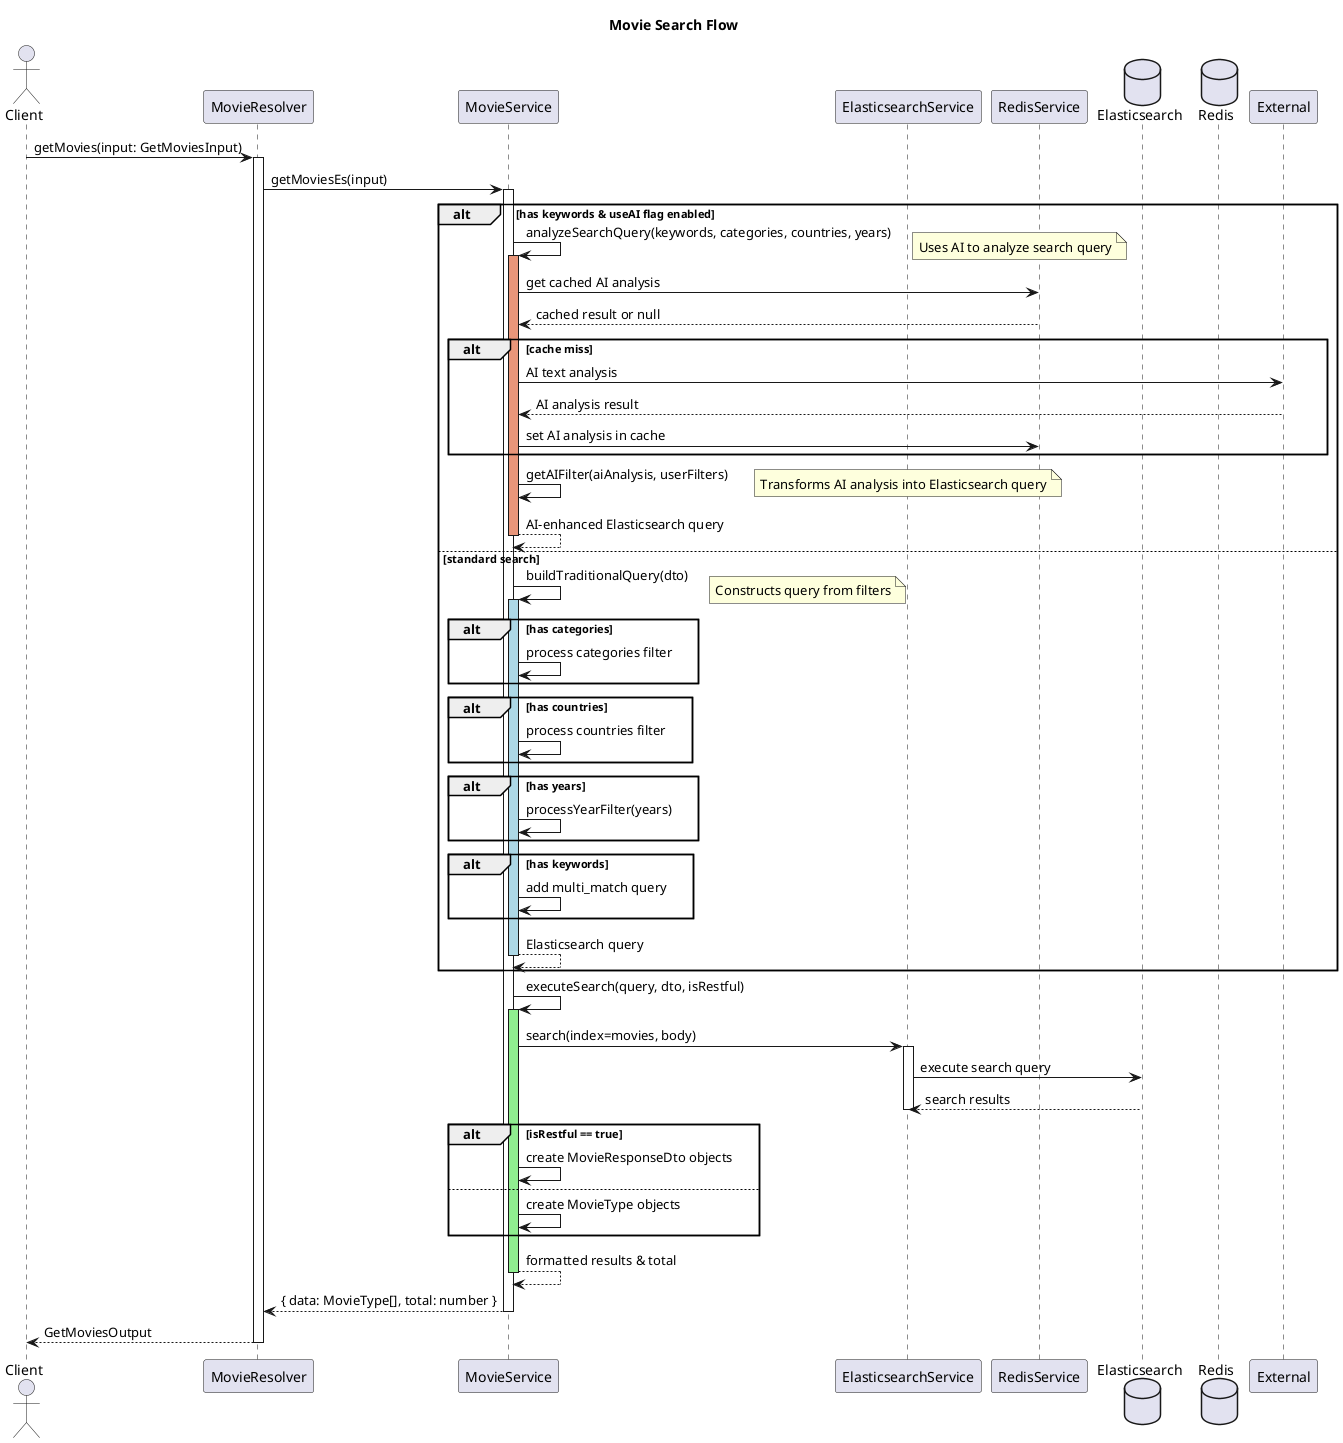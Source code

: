 @startuml Movie Search Flow

actor Client
participant MovieResolver
participant MovieService
participant ElasticsearchService
participant RedisService
database Elasticsearch
database Redis

title Movie Search Flow

Client -> MovieResolver: getMovies(input: GetMoviesInput)
activate MovieResolver

MovieResolver -> MovieService: getMoviesEs(input)
activate MovieService

alt has keywords & useAI flag enabled
    MovieService -> MovieService: analyzeSearchQuery(keywords, categories, countries, years)
    activate MovieService #DarkSalmon
    note right: Uses AI to analyze search query
    MovieService -> RedisService: get cached AI analysis
    RedisService --> MovieService: cached result or null
    
    alt cache miss
        MovieService -> External: AI text analysis
        External --> MovieService: AI analysis result
        MovieService -> RedisService: set AI analysis in cache
    end
    
    MovieService -> MovieService: getAIFilter(aiAnalysis, userFilters)
    note right: Transforms AI analysis into Elasticsearch query
    MovieService --> MovieService: AI-enhanced Elasticsearch query
    deactivate MovieService #DarkSalmon
else standard search
    MovieService -> MovieService: buildTraditionalQuery(dto)
    activate MovieService #LightBlue
    note right: Constructs query from filters
    
    alt has categories
        MovieService -> MovieService: process categories filter
    end
    
    alt has countries
        MovieService -> MovieService: process countries filter
    end
    
    alt has years
        MovieService -> MovieService: processYearFilter(years)
    end
    
    alt has keywords
        MovieService -> MovieService: add multi_match query
    end
    
    MovieService --> MovieService: Elasticsearch query
    deactivate MovieService #LightBlue
end

MovieService -> MovieService: executeSearch(query, dto, isRestful)
activate MovieService #LightGreen

MovieService -> ElasticsearchService: search(index=movies, body)
activate ElasticsearchService
ElasticsearchService -> Elasticsearch: execute search query
Elasticsearch --> ElasticsearchService: search results
deactivate ElasticsearchService

alt isRestful == true
    MovieService -> MovieService: create MovieResponseDto objects
else
    MovieService -> MovieService: create MovieType objects
end

MovieService --> MovieService: formatted results & total
deactivate MovieService #LightGreen

MovieService --> MovieResolver: { data: MovieType[], total: number }
deactivate MovieService

MovieResolver --> Client: GetMoviesOutput
deactivate MovieResolver

@enduml 